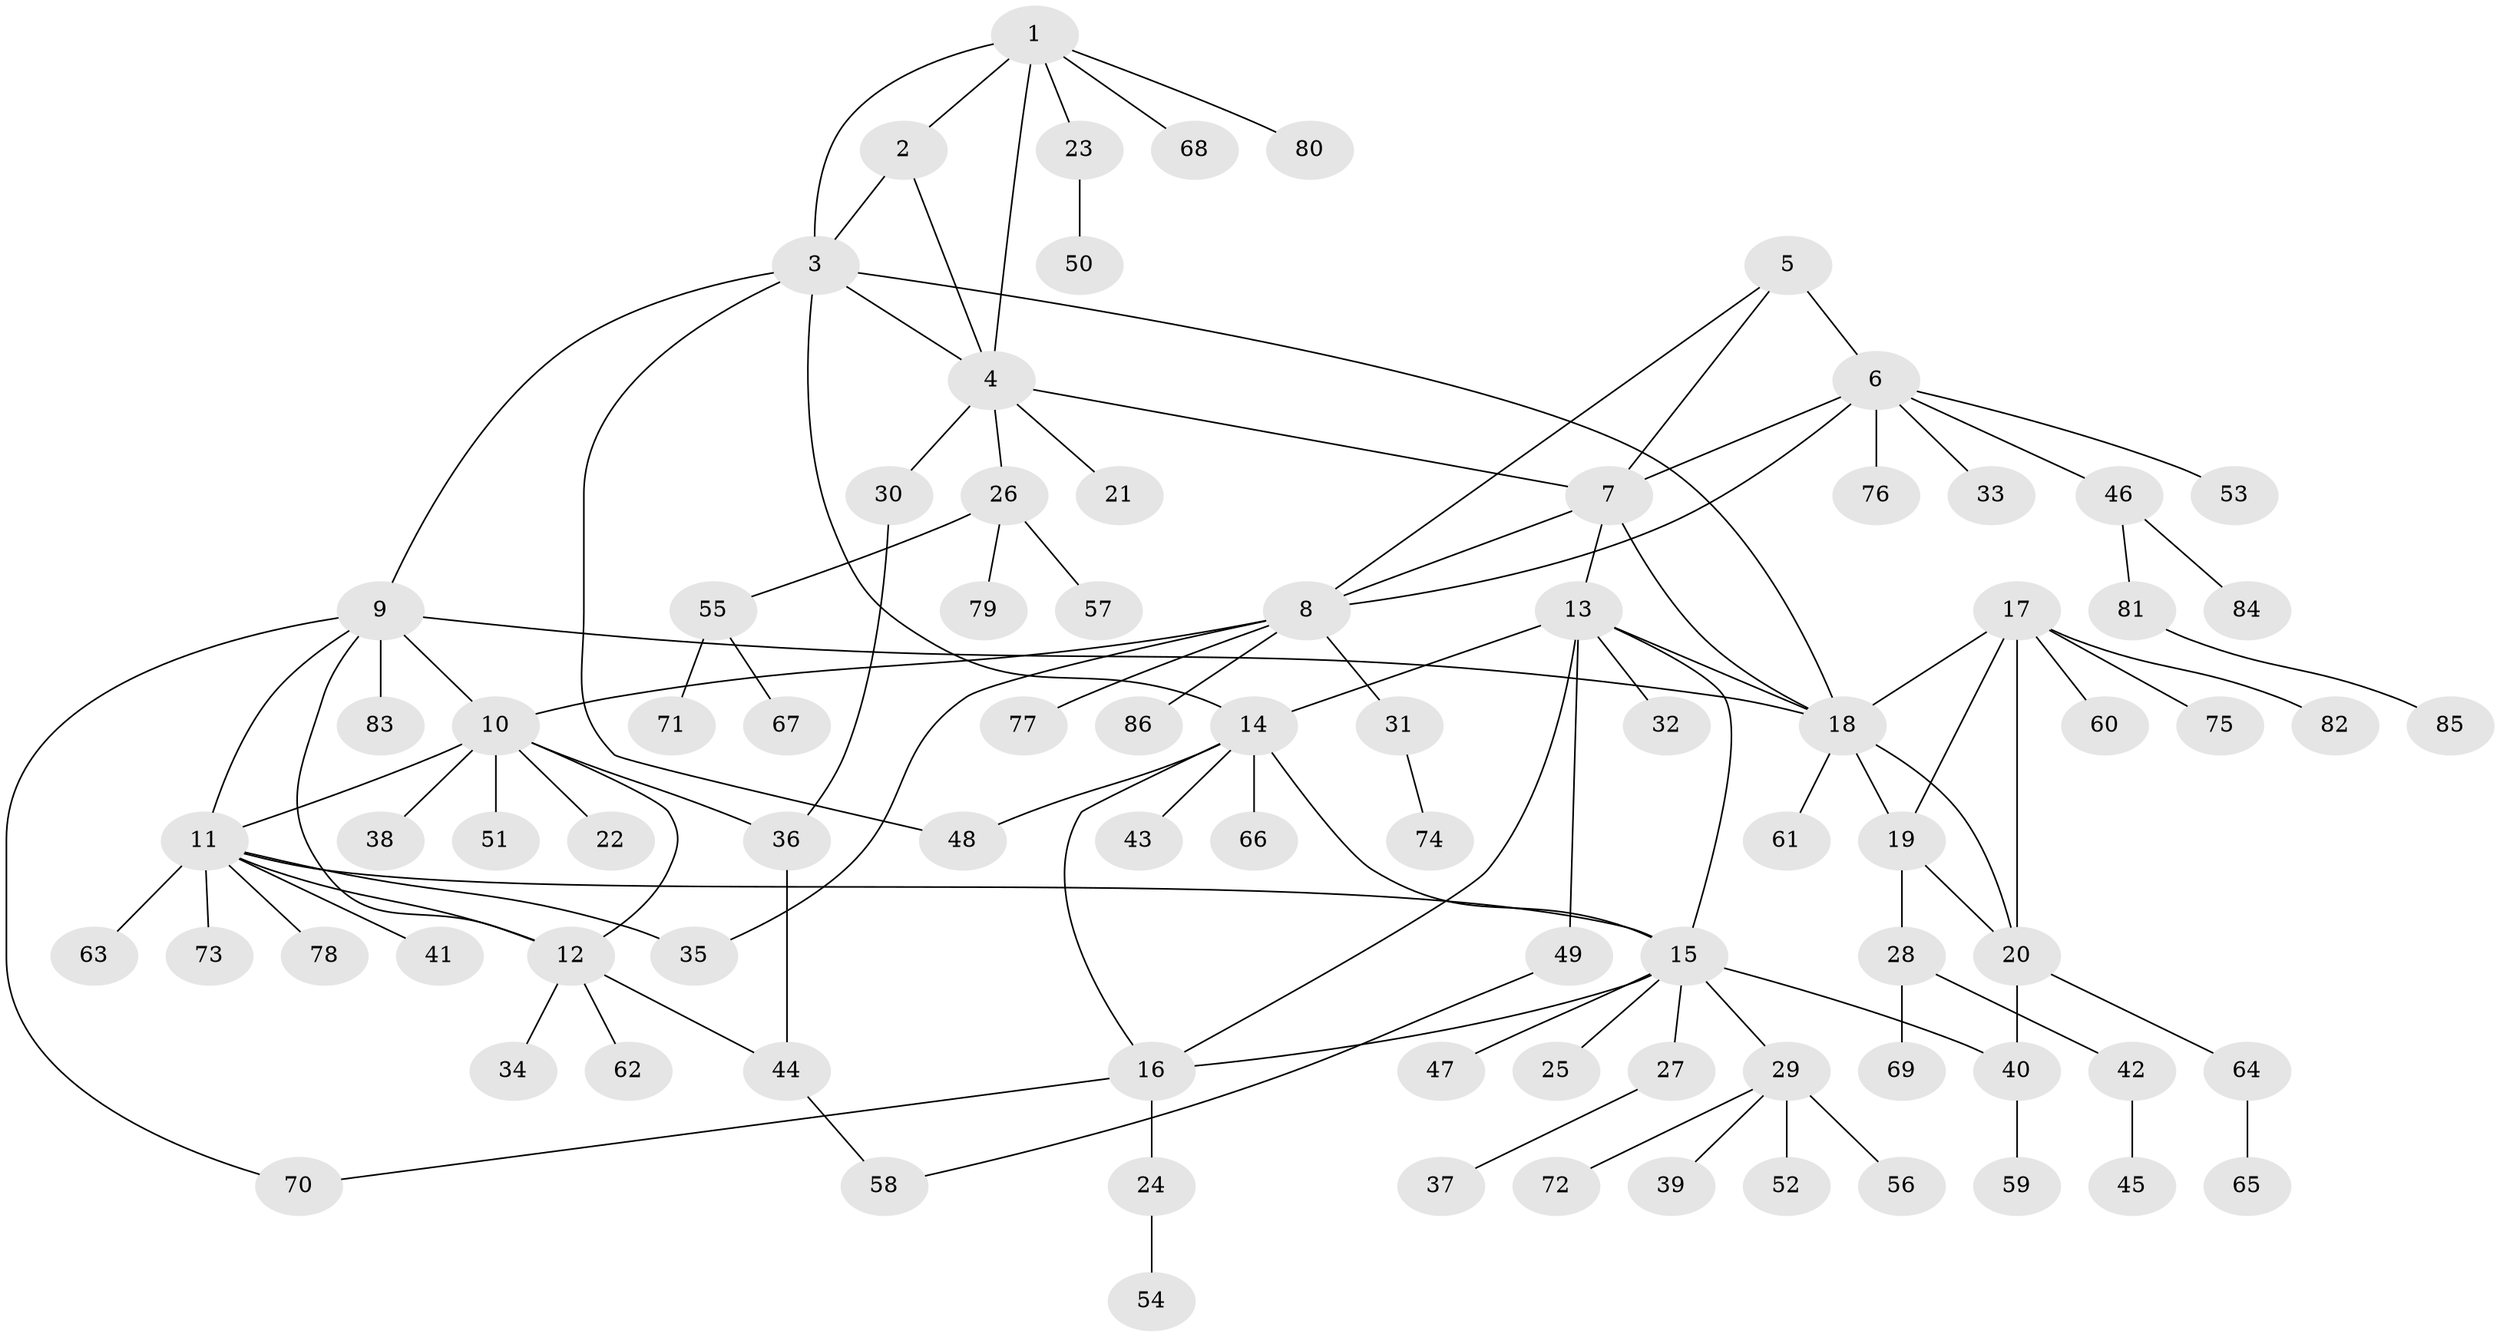 // coarse degree distribution, {5: 0.06349206349206349, 6: 0.047619047619047616, 2: 0.12698412698412698, 9: 0.015873015873015872, 7: 0.047619047619047616, 8: 0.031746031746031744, 10: 0.015873015873015872, 11: 0.015873015873015872, 4: 0.015873015873015872, 1: 0.5873015873015873, 3: 0.031746031746031744}
// Generated by graph-tools (version 1.1) at 2025/24/03/03/25 07:24:14]
// undirected, 86 vertices, 113 edges
graph export_dot {
graph [start="1"]
  node [color=gray90,style=filled];
  1;
  2;
  3;
  4;
  5;
  6;
  7;
  8;
  9;
  10;
  11;
  12;
  13;
  14;
  15;
  16;
  17;
  18;
  19;
  20;
  21;
  22;
  23;
  24;
  25;
  26;
  27;
  28;
  29;
  30;
  31;
  32;
  33;
  34;
  35;
  36;
  37;
  38;
  39;
  40;
  41;
  42;
  43;
  44;
  45;
  46;
  47;
  48;
  49;
  50;
  51;
  52;
  53;
  54;
  55;
  56;
  57;
  58;
  59;
  60;
  61;
  62;
  63;
  64;
  65;
  66;
  67;
  68;
  69;
  70;
  71;
  72;
  73;
  74;
  75;
  76;
  77;
  78;
  79;
  80;
  81;
  82;
  83;
  84;
  85;
  86;
  1 -- 2;
  1 -- 3;
  1 -- 4;
  1 -- 23;
  1 -- 68;
  1 -- 80;
  2 -- 3;
  2 -- 4;
  3 -- 4;
  3 -- 9;
  3 -- 14;
  3 -- 18;
  3 -- 48;
  4 -- 7;
  4 -- 21;
  4 -- 26;
  4 -- 30;
  5 -- 6;
  5 -- 7;
  5 -- 8;
  6 -- 7;
  6 -- 8;
  6 -- 33;
  6 -- 46;
  6 -- 53;
  6 -- 76;
  7 -- 8;
  7 -- 13;
  7 -- 18;
  8 -- 10;
  8 -- 31;
  8 -- 35;
  8 -- 77;
  8 -- 86;
  9 -- 10;
  9 -- 11;
  9 -- 12;
  9 -- 18;
  9 -- 70;
  9 -- 83;
  10 -- 11;
  10 -- 12;
  10 -- 22;
  10 -- 36;
  10 -- 38;
  10 -- 51;
  11 -- 12;
  11 -- 15;
  11 -- 35;
  11 -- 41;
  11 -- 63;
  11 -- 73;
  11 -- 78;
  12 -- 34;
  12 -- 44;
  12 -- 62;
  13 -- 14;
  13 -- 15;
  13 -- 16;
  13 -- 18;
  13 -- 32;
  13 -- 49;
  14 -- 15;
  14 -- 16;
  14 -- 43;
  14 -- 48;
  14 -- 66;
  15 -- 16;
  15 -- 25;
  15 -- 27;
  15 -- 29;
  15 -- 40;
  15 -- 47;
  16 -- 24;
  16 -- 70;
  17 -- 18;
  17 -- 19;
  17 -- 20;
  17 -- 60;
  17 -- 75;
  17 -- 82;
  18 -- 19;
  18 -- 20;
  18 -- 61;
  19 -- 20;
  19 -- 28;
  20 -- 40;
  20 -- 64;
  23 -- 50;
  24 -- 54;
  26 -- 55;
  26 -- 57;
  26 -- 79;
  27 -- 37;
  28 -- 42;
  28 -- 69;
  29 -- 39;
  29 -- 52;
  29 -- 56;
  29 -- 72;
  30 -- 36;
  31 -- 74;
  36 -- 44;
  40 -- 59;
  42 -- 45;
  44 -- 58;
  46 -- 81;
  46 -- 84;
  49 -- 58;
  55 -- 67;
  55 -- 71;
  64 -- 65;
  81 -- 85;
}
